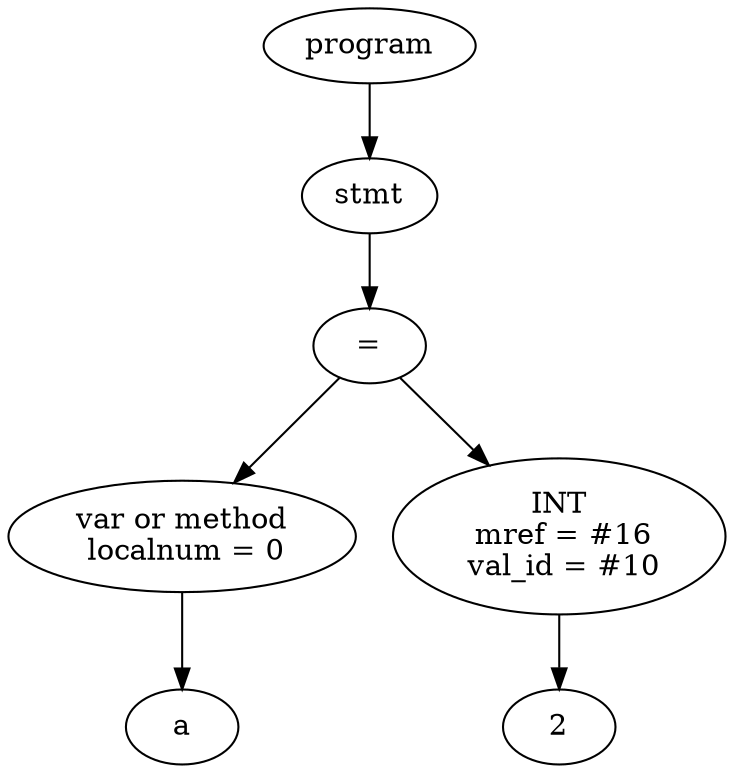 digraph G {
Id011C8DC0 [label="program"]
Id011D3CF8 [label="stmt"]
Id011D3C98 [label="="]
Id011D3BD8 [label="var or method\n localnum = 0"]
IdVal011D3BD8 [label="a"]
Id011D3BD8->IdVal011D3BD8
Id011D3C38 [label="INT\n mref = #16\n val_id = #10"]
IdVal011D3C38 [label="2"]
Id011D3C38->IdVal011D3C38
Id011D3C98->Id011D3BD8
Id011D3C98->Id011D3C38
Id011D3CF8->Id011D3C98
Id011C8DC0->Id011D3CF8
}